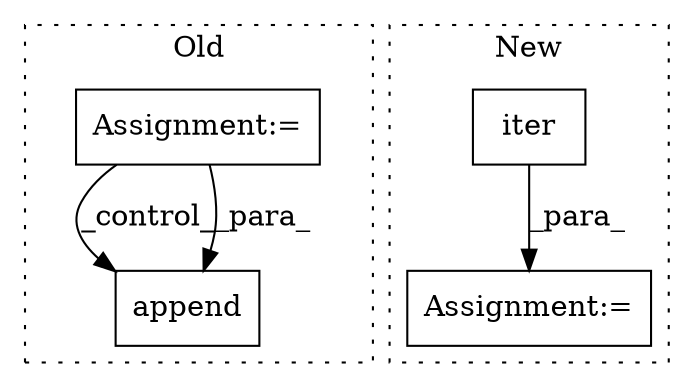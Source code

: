 digraph G {
subgraph cluster0 {
1 [label="append" a="32" s="9204,9260" l="7,1" shape="box"];
3 [label="Assignment:=" a="7" s="7486" l="3" shape="box"];
label = "Old";
style="dotted";
}
subgraph cluster1 {
2 [label="iter" a="32" s="9401,9426" l="5,1" shape="box"];
4 [label="Assignment:=" a="7" s="9380" l="1" shape="box"];
label = "New";
style="dotted";
}
2 -> 4 [label="_para_"];
3 -> 1 [label="_control_"];
3 -> 1 [label="_para_"];
}